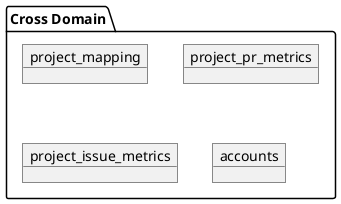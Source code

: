 @startuml
'https://plantuml.com/object-diagram

package "Cross Domain"{
    object "project_mapping" as project_mapping
    object "project_pr_metrics" as project_pr_metrics
    object "project_issue_metrics" as project_issue_metrics
    object "accounts" as accounts

}

@enduml
